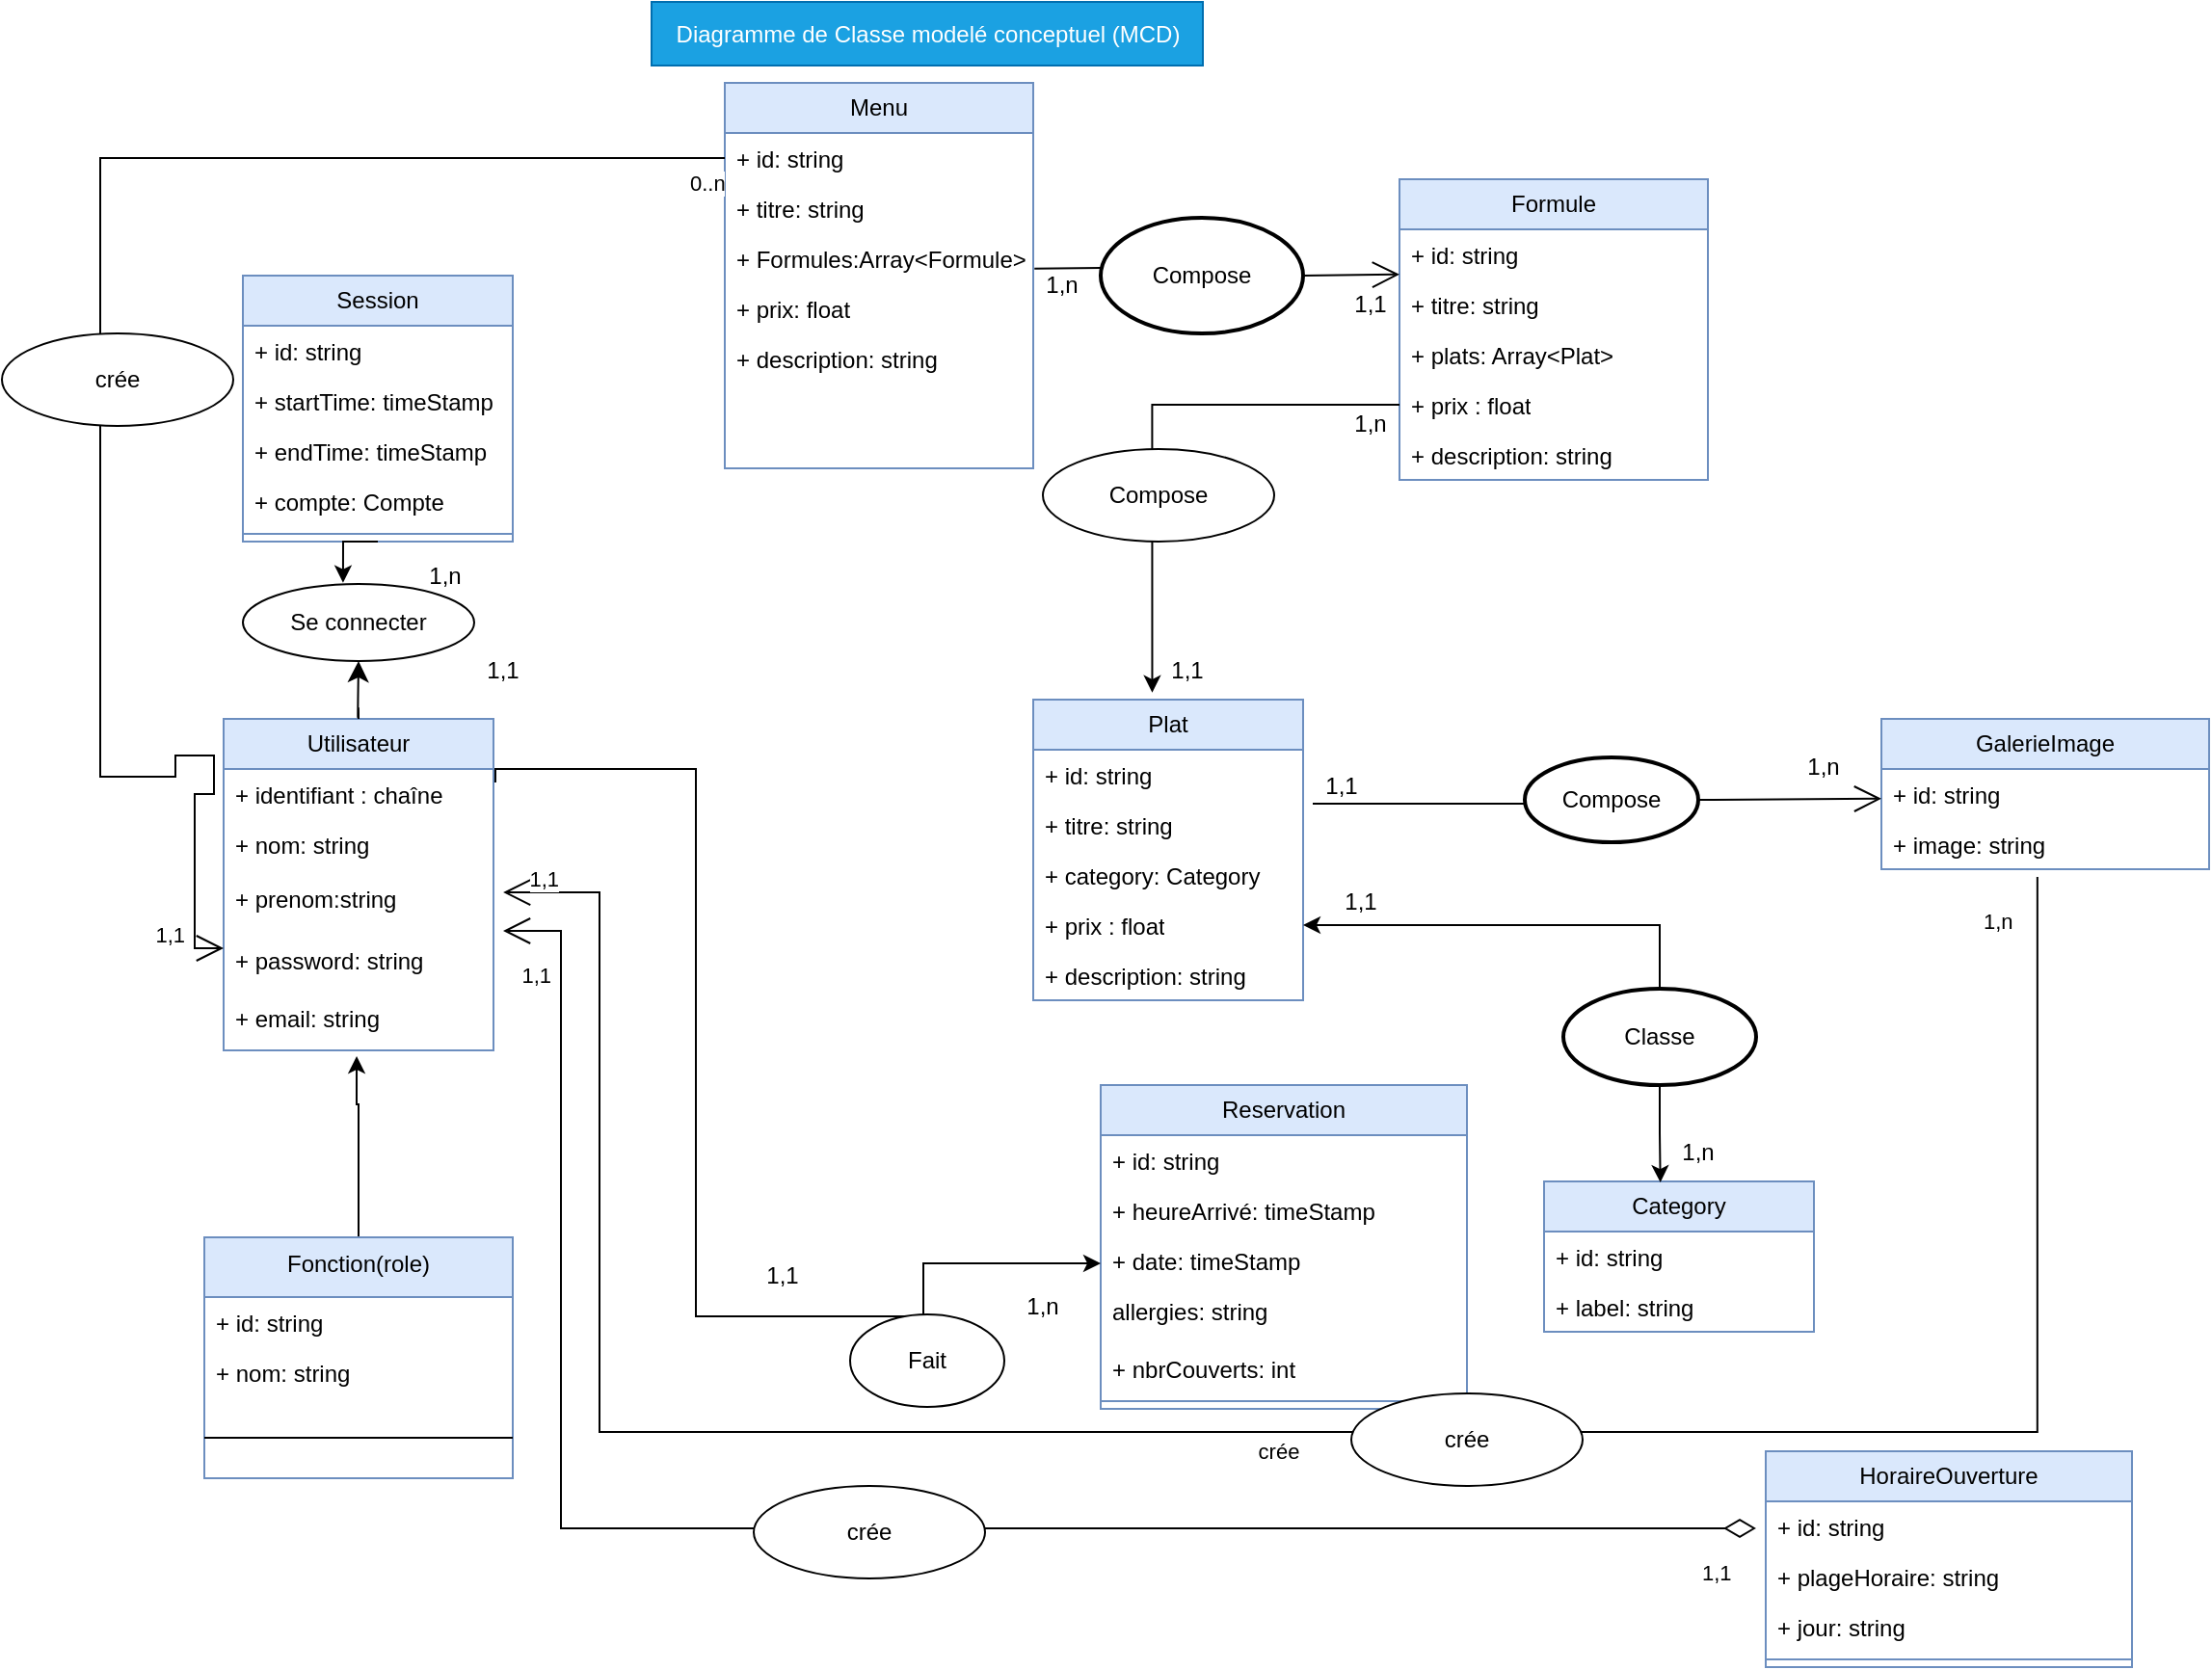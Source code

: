 <mxfile version="21.3.2" type="device">
  <diagram id="C5RBs43oDa-KdzZeNtuy" name="Page-1">
    <mxGraphModel dx="435" dy="1295" grid="1" gridSize="11" guides="1" tooltips="1" connect="1" arrows="1" fold="1" page="1" pageScale="1" pageWidth="1169" pageHeight="827" math="0" shadow="0">
      <root>
        <mxCell id="WIyWlLk6GJQsqaUBKTNV-0" />
        <mxCell id="WIyWlLk6GJQsqaUBKTNV-1" parent="WIyWlLk6GJQsqaUBKTNV-0" />
        <mxCell id="SNb08arRzNU0RFJ_Q2ma-0" style="edgeStyle=orthogonalEdgeStyle;rounded=0;orthogonalLoop=1;jettySize=auto;html=1;entryX=0.493;entryY=1.1;entryDx=0;entryDy=0;entryPerimeter=0;" parent="WIyWlLk6GJQsqaUBKTNV-1" source="zkfFHV4jXpPFQw0GAbJ--6" target="5H4k51HfwK9yYNi0oQV2-11" edge="1">
          <mxGeometry relative="1" as="geometry">
            <Array as="points">
              <mxPoint x="185" y="550" />
              <mxPoint x="184" y="550" />
            </Array>
          </mxGeometry>
        </mxCell>
        <mxCell id="zkfFHV4jXpPFQw0GAbJ--6" value="Fonction(role)" style="swimlane;fontStyle=0;align=center;verticalAlign=top;childLayout=stackLayout;horizontal=1;startSize=31;horizontalStack=0;resizeParent=1;resizeLast=0;collapsible=1;marginBottom=0;rounded=0;shadow=0;strokeWidth=1;fillColor=#dae8fc;strokeColor=#6c8ebf;" parent="WIyWlLk6GJQsqaUBKTNV-1" vertex="1">
          <mxGeometry x="105" y="619" width="160" height="125" as="geometry">
            <mxRectangle x="90" y="610" width="160" height="26" as="alternateBounds" />
          </mxGeometry>
        </mxCell>
        <mxCell id="5H4k51HfwK9yYNi0oQV2-46" value="+ id: string" style="text;strokeColor=none;fillColor=none;align=left;verticalAlign=top;spacingLeft=4;spacingRight=4;overflow=hidden;rotatable=0;points=[[0,0.5],[1,0.5]];portConstraint=eastwest;whiteSpace=wrap;html=1;" parent="zkfFHV4jXpPFQw0GAbJ--6" vertex="1">
          <mxGeometry y="31" width="160" height="26" as="geometry" />
        </mxCell>
        <mxCell id="5H4k51HfwK9yYNi0oQV2-22" value="+ nom: string" style="text;strokeColor=none;fillColor=none;align=left;verticalAlign=top;spacingLeft=4;spacingRight=4;overflow=hidden;rotatable=0;points=[[0,0.5],[1,0.5]];portConstraint=eastwest;whiteSpace=wrap;html=1;" parent="zkfFHV4jXpPFQw0GAbJ--6" vertex="1">
          <mxGeometry y="57" width="160" height="26" as="geometry" />
        </mxCell>
        <mxCell id="zkfFHV4jXpPFQw0GAbJ--9" value="" style="line;html=1;strokeWidth=1;align=left;verticalAlign=middle;spacingTop=-1;spacingLeft=3;spacingRight=3;rotatable=0;labelPosition=right;points=[];portConstraint=eastwest;" parent="zkfFHV4jXpPFQw0GAbJ--6" vertex="1">
          <mxGeometry y="83" width="160" height="42" as="geometry" />
        </mxCell>
        <mxCell id="5H4k51HfwK9yYNi0oQV2-9" value="Utilisateur" style="swimlane;fontStyle=0;childLayout=stackLayout;horizontal=1;startSize=26;fillColor=#dae8fc;horizontalStack=0;resizeParent=1;resizeParentMax=0;resizeLast=0;collapsible=1;marginBottom=0;whiteSpace=wrap;html=1;strokeColor=#6c8ebf;" parent="WIyWlLk6GJQsqaUBKTNV-1" vertex="1">
          <mxGeometry x="115" y="350" width="140" height="172" as="geometry" />
        </mxCell>
        <mxCell id="JgIBVE_R-_MneJPevVsG-18" value="" style="endArrow=classic;html=1;rounded=0;fontSize=12;startSize=8;endSize=8;curved=1;entryX=0.5;entryY=1;entryDx=0;entryDy=0;" parent="5H4k51HfwK9yYNi0oQV2-9" target="oQWLlNLNx3r7BgNUwM9O-85" edge="1">
          <mxGeometry width="50" height="50" relative="1" as="geometry">
            <mxPoint x="70" as="sourcePoint" />
            <mxPoint x="70" as="targetPoint" />
            <Array as="points">
              <mxPoint x="70" y="-10" />
              <mxPoint x="69.5" y="5" />
            </Array>
          </mxGeometry>
        </mxCell>
        <mxCell id="5H4k51HfwK9yYNi0oQV2-45" value="&lt;font style=&quot;vertical-align: inherit;&quot;&gt;&lt;font style=&quot;vertical-align: inherit;&quot;&gt;&lt;font style=&quot;vertical-align: inherit;&quot;&gt;&lt;font style=&quot;vertical-align: inherit;&quot;&gt;+ identifiant : chaîne&lt;/font&gt;&lt;/font&gt;&lt;/font&gt;&lt;/font&gt;" style="text;strokeColor=none;fillColor=none;align=left;verticalAlign=top;spacingLeft=4;spacingRight=4;overflow=hidden;rotatable=0;points=[[0,0.5],[1,0.5]];portConstraint=eastwest;whiteSpace=wrap;html=1;" parent="5H4k51HfwK9yYNi0oQV2-9" vertex="1">
          <mxGeometry y="26" width="140" height="26" as="geometry" />
        </mxCell>
        <mxCell id="5H4k51HfwK9yYNi0oQV2-10" value="+ nom: string" style="text;strokeColor=none;fillColor=none;align=left;verticalAlign=top;spacingLeft=4;spacingRight=4;overflow=hidden;rotatable=0;points=[[0,0.5],[1,0.5]];portConstraint=eastwest;whiteSpace=wrap;html=1;" parent="5H4k51HfwK9yYNi0oQV2-9" vertex="1">
          <mxGeometry y="52" width="140" height="28" as="geometry" />
        </mxCell>
        <mxCell id="5H4k51HfwK9yYNi0oQV2-43" value="+ prenom:string" style="text;strokeColor=none;fillColor=none;align=left;verticalAlign=top;spacingLeft=4;spacingRight=4;overflow=hidden;rotatable=0;points=[[0,0.5],[1,0.5]];portConstraint=eastwest;whiteSpace=wrap;html=1;" parent="5H4k51HfwK9yYNi0oQV2-9" vertex="1">
          <mxGeometry y="80" width="140" height="32" as="geometry" />
        </mxCell>
        <mxCell id="JgIBVE_R-_MneJPevVsG-0" value="+ password: string" style="text;strokeColor=none;fillColor=none;align=left;verticalAlign=top;spacingLeft=4;spacingRight=4;overflow=hidden;rotatable=0;points=[[0,0.5],[1,0.5]];portConstraint=eastwest;whiteSpace=wrap;html=1;" parent="5H4k51HfwK9yYNi0oQV2-9" vertex="1">
          <mxGeometry y="112" width="140" height="30" as="geometry" />
        </mxCell>
        <mxCell id="5H4k51HfwK9yYNi0oQV2-11" value="+ email: string" style="text;strokeColor=none;fillColor=none;align=left;verticalAlign=top;spacingLeft=4;spacingRight=4;overflow=hidden;rotatable=0;points=[[0,0.5],[1,0.5]];portConstraint=eastwest;whiteSpace=wrap;html=1;" parent="5H4k51HfwK9yYNi0oQV2-9" vertex="1">
          <mxGeometry y="142" width="140" height="30" as="geometry" />
        </mxCell>
        <mxCell id="5H4k51HfwK9yYNi0oQV2-28" value="Session&lt;br&gt;" style="swimlane;fontStyle=0;childLayout=stackLayout;horizontal=1;startSize=26;fillColor=#dae8fc;horizontalStack=0;resizeParent=1;resizeParentMax=0;resizeLast=0;collapsible=1;marginBottom=0;whiteSpace=wrap;html=1;strokeColor=#6c8ebf;" parent="WIyWlLk6GJQsqaUBKTNV-1" vertex="1">
          <mxGeometry x="125" y="120" width="140" height="138" as="geometry" />
        </mxCell>
        <mxCell id="5H4k51HfwK9yYNi0oQV2-29" value="+ id: string" style="text;strokeColor=none;fillColor=none;align=left;verticalAlign=top;spacingLeft=4;spacingRight=4;overflow=hidden;rotatable=0;points=[[0,0.5],[1,0.5]];portConstraint=eastwest;whiteSpace=wrap;html=1;" parent="5H4k51HfwK9yYNi0oQV2-28" vertex="1">
          <mxGeometry y="26" width="140" height="26" as="geometry" />
        </mxCell>
        <mxCell id="5H4k51HfwK9yYNi0oQV2-49" value="+ startTime: timeStamp" style="text;strokeColor=none;fillColor=none;align=left;verticalAlign=top;spacingLeft=4;spacingRight=4;overflow=hidden;rotatable=0;points=[[0,0.5],[1,0.5]];portConstraint=eastwest;whiteSpace=wrap;html=1;" parent="5H4k51HfwK9yYNi0oQV2-28" vertex="1">
          <mxGeometry y="52" width="140" height="26" as="geometry" />
        </mxCell>
        <mxCell id="5H4k51HfwK9yYNi0oQV2-50" value="+ endTime: timeStamp" style="text;strokeColor=none;fillColor=none;align=left;verticalAlign=top;spacingLeft=4;spacingRight=4;overflow=hidden;rotatable=0;points=[[0,0.5],[1,0.5]];portConstraint=eastwest;whiteSpace=wrap;html=1;" parent="5H4k51HfwK9yYNi0oQV2-28" vertex="1">
          <mxGeometry y="78" width="140" height="26" as="geometry" />
        </mxCell>
        <mxCell id="5H4k51HfwK9yYNi0oQV2-31" value="+ compte: Compte" style="text;strokeColor=none;fillColor=none;align=left;verticalAlign=top;spacingLeft=4;spacingRight=4;overflow=hidden;rotatable=0;points=[[0,0.5],[1,0.5]];portConstraint=eastwest;whiteSpace=wrap;html=1;" parent="5H4k51HfwK9yYNi0oQV2-28" vertex="1">
          <mxGeometry y="104" width="140" height="26" as="geometry" />
        </mxCell>
        <mxCell id="5H4k51HfwK9yYNi0oQV2-44" value="" style="line;strokeWidth=1;fillColor=none;align=left;verticalAlign=middle;spacingTop=-1;spacingLeft=3;spacingRight=3;rotatable=0;labelPosition=right;points=[];portConstraint=eastwest;strokeColor=inherit;" parent="5H4k51HfwK9yYNi0oQV2-28" vertex="1">
          <mxGeometry y="130" width="140" height="8" as="geometry" />
        </mxCell>
        <mxCell id="5H4k51HfwK9yYNi0oQV2-33" value="GalerieImage" style="swimlane;fontStyle=0;childLayout=stackLayout;horizontal=1;startSize=26;fillColor=#dae8fc;horizontalStack=0;resizeParent=1;resizeParentMax=0;resizeLast=0;collapsible=1;marginBottom=0;whiteSpace=wrap;html=1;strokeColor=#6c8ebf;" parent="WIyWlLk6GJQsqaUBKTNV-1" vertex="1">
          <mxGeometry x="975" y="350" width="170" height="78" as="geometry" />
        </mxCell>
        <mxCell id="5H4k51HfwK9yYNi0oQV2-54" value="+ id: string" style="text;strokeColor=none;fillColor=none;align=left;verticalAlign=top;spacingLeft=4;spacingRight=4;overflow=hidden;rotatable=0;points=[[0,0.5],[1,0.5]];portConstraint=eastwest;whiteSpace=wrap;html=1;" parent="5H4k51HfwK9yYNi0oQV2-33" vertex="1">
          <mxGeometry y="26" width="170" height="26" as="geometry" />
        </mxCell>
        <mxCell id="5H4k51HfwK9yYNi0oQV2-35" value="+ image: string" style="text;strokeColor=none;fillColor=none;align=left;verticalAlign=top;spacingLeft=4;spacingRight=4;overflow=hidden;rotatable=0;points=[[0,0.5],[1,0.5]];portConstraint=eastwest;whiteSpace=wrap;html=1;" parent="5H4k51HfwK9yYNi0oQV2-33" vertex="1">
          <mxGeometry y="52" width="170" height="26" as="geometry" />
        </mxCell>
        <mxCell id="5H4k51HfwK9yYNi0oQV2-38" value="Plat" style="swimlane;fontStyle=0;childLayout=stackLayout;horizontal=1;startSize=26;fillColor=#dae8fc;horizontalStack=0;resizeParent=1;resizeParentMax=0;resizeLast=0;collapsible=1;marginBottom=0;whiteSpace=wrap;html=1;strokeColor=#6c8ebf;" parent="WIyWlLk6GJQsqaUBKTNV-1" vertex="1">
          <mxGeometry x="535" y="340" width="140" height="156" as="geometry" />
        </mxCell>
        <mxCell id="5H4k51HfwK9yYNi0oQV2-55" value="+ id: string" style="text;strokeColor=none;fillColor=none;align=left;verticalAlign=top;spacingLeft=4;spacingRight=4;overflow=hidden;rotatable=0;points=[[0,0.5],[1,0.5]];portConstraint=eastwest;whiteSpace=wrap;html=1;" parent="5H4k51HfwK9yYNi0oQV2-38" vertex="1">
          <mxGeometry y="26" width="140" height="26" as="geometry" />
        </mxCell>
        <mxCell id="5H4k51HfwK9yYNi0oQV2-39" value="+ titre: string" style="text;strokeColor=none;fillColor=none;align=left;verticalAlign=top;spacingLeft=4;spacingRight=4;overflow=hidden;rotatable=0;points=[[0,0.5],[1,0.5]];portConstraint=eastwest;whiteSpace=wrap;html=1;" parent="5H4k51HfwK9yYNi0oQV2-38" vertex="1">
          <mxGeometry y="52" width="140" height="26" as="geometry" />
        </mxCell>
        <mxCell id="5H4k51HfwK9yYNi0oQV2-40" value="+&amp;nbsp;category: Category" style="text;strokeColor=none;fillColor=none;align=left;verticalAlign=top;spacingLeft=4;spacingRight=4;overflow=hidden;rotatable=0;points=[[0,0.5],[1,0.5]];portConstraint=eastwest;whiteSpace=wrap;html=1;" parent="5H4k51HfwK9yYNi0oQV2-38" vertex="1">
          <mxGeometry y="78" width="140" height="26" as="geometry" />
        </mxCell>
        <mxCell id="5H4k51HfwK9yYNi0oQV2-69" value="&lt;font style=&quot;vertical-align: inherit;&quot;&gt;&lt;font style=&quot;vertical-align: inherit;&quot;&gt;&lt;font style=&quot;vertical-align: inherit;&quot;&gt;&lt;font style=&quot;vertical-align: inherit;&quot;&gt;&lt;font style=&quot;vertical-align: inherit;&quot;&gt;&lt;font style=&quot;vertical-align: inherit;&quot;&gt;&lt;font style=&quot;vertical-align: inherit;&quot;&gt;&lt;font style=&quot;vertical-align: inherit;&quot;&gt;+ prix : float&lt;/font&gt;&lt;/font&gt;&lt;/font&gt;&lt;/font&gt;&lt;/font&gt;&lt;/font&gt;&lt;/font&gt;&lt;/font&gt;" style="text;strokeColor=none;fillColor=none;align=left;verticalAlign=top;spacingLeft=4;spacingRight=4;overflow=hidden;rotatable=0;points=[[0,0.5],[1,0.5]];portConstraint=eastwest;whiteSpace=wrap;html=1;" parent="5H4k51HfwK9yYNi0oQV2-38" vertex="1">
          <mxGeometry y="104" width="140" height="26" as="geometry" />
        </mxCell>
        <mxCell id="5H4k51HfwK9yYNi0oQV2-61" value="+ description: string" style="text;strokeColor=none;fillColor=none;align=left;verticalAlign=top;spacingLeft=4;spacingRight=4;overflow=hidden;rotatable=0;points=[[0,0.5],[1,0.5]];portConstraint=eastwest;whiteSpace=wrap;html=1;" parent="5H4k51HfwK9yYNi0oQV2-38" vertex="1">
          <mxGeometry y="130" width="140" height="26" as="geometry" />
        </mxCell>
        <mxCell id="5H4k51HfwK9yYNi0oQV2-62" value="Category" style="swimlane;fontStyle=0;childLayout=stackLayout;horizontal=1;startSize=26;fillColor=#dae8fc;horizontalStack=0;resizeParent=1;resizeParentMax=0;resizeLast=0;collapsible=1;marginBottom=0;whiteSpace=wrap;html=1;strokeColor=#6c8ebf;" parent="WIyWlLk6GJQsqaUBKTNV-1" vertex="1">
          <mxGeometry x="800" y="590" width="140" height="78" as="geometry" />
        </mxCell>
        <mxCell id="5H4k51HfwK9yYNi0oQV2-63" value="+ id: string" style="text;strokeColor=none;fillColor=none;align=left;verticalAlign=top;spacingLeft=4;spacingRight=4;overflow=hidden;rotatable=0;points=[[0,0.5],[1,0.5]];portConstraint=eastwest;whiteSpace=wrap;html=1;" parent="5H4k51HfwK9yYNi0oQV2-62" vertex="1">
          <mxGeometry y="26" width="140" height="26" as="geometry" />
        </mxCell>
        <mxCell id="5H4k51HfwK9yYNi0oQV2-64" value="+ label: string" style="text;strokeColor=none;fillColor=none;align=left;verticalAlign=top;spacingLeft=4;spacingRight=4;overflow=hidden;rotatable=0;points=[[0,0.5],[1,0.5]];portConstraint=eastwest;whiteSpace=wrap;html=1;" parent="5H4k51HfwK9yYNi0oQV2-62" vertex="1">
          <mxGeometry y="52" width="140" height="26" as="geometry" />
        </mxCell>
        <mxCell id="5H4k51HfwK9yYNi0oQV2-80" value="Menu" style="swimlane;fontStyle=0;childLayout=stackLayout;horizontal=1;startSize=26;fillColor=#dae8fc;horizontalStack=0;resizeParent=1;resizeParentMax=0;resizeLast=0;collapsible=1;marginBottom=0;whiteSpace=wrap;html=1;strokeColor=#6c8ebf;" parent="WIyWlLk6GJQsqaUBKTNV-1" vertex="1">
          <mxGeometry x="375" y="20" width="160" height="200" as="geometry" />
        </mxCell>
        <mxCell id="5H4k51HfwK9yYNi0oQV2-81" value="+ id: string" style="text;strokeColor=none;fillColor=none;align=left;verticalAlign=top;spacingLeft=4;spacingRight=4;overflow=hidden;rotatable=0;points=[[0,0.5],[1,0.5]];portConstraint=eastwest;whiteSpace=wrap;html=1;" parent="5H4k51HfwK9yYNi0oQV2-80" vertex="1">
          <mxGeometry y="26" width="160" height="26" as="geometry" />
        </mxCell>
        <mxCell id="5H4k51HfwK9yYNi0oQV2-82" value="+ titre: string" style="text;strokeColor=none;fillColor=none;align=left;verticalAlign=top;spacingLeft=4;spacingRight=4;overflow=hidden;rotatable=0;points=[[0,0.5],[1,0.5]];portConstraint=eastwest;whiteSpace=wrap;html=1;" parent="5H4k51HfwK9yYNi0oQV2-80" vertex="1">
          <mxGeometry y="52" width="160" height="26" as="geometry" />
        </mxCell>
        <mxCell id="5H4k51HfwK9yYNi0oQV2-83" value="+&amp;nbsp;Formules:Array&amp;lt;Formule&amp;gt;&lt;br&gt;" style="text;strokeColor=none;fillColor=none;align=left;verticalAlign=top;spacingLeft=4;spacingRight=4;overflow=hidden;rotatable=0;points=[[0,0.5],[1,0.5]];portConstraint=eastwest;whiteSpace=wrap;html=1;" parent="5H4k51HfwK9yYNi0oQV2-80" vertex="1">
          <mxGeometry y="78" width="160" height="26" as="geometry" />
        </mxCell>
        <mxCell id="5H4k51HfwK9yYNi0oQV2-85" value="+ prix: float" style="text;strokeColor=none;fillColor=none;align=left;verticalAlign=top;spacingLeft=4;spacingRight=4;overflow=hidden;rotatable=0;points=[[0,0.5],[1,0.5]];portConstraint=eastwest;whiteSpace=wrap;html=1;" parent="5H4k51HfwK9yYNi0oQV2-80" vertex="1">
          <mxGeometry y="104" width="160" height="26" as="geometry" />
        </mxCell>
        <mxCell id="WbL6LBhJ1B0IxTeTigdD-0" value="+ description: string" style="text;strokeColor=none;fillColor=none;align=left;verticalAlign=top;spacingLeft=4;spacingRight=4;overflow=hidden;rotatable=0;points=[[0,0.5],[1,0.5]];portConstraint=eastwest;whiteSpace=wrap;html=1;" parent="5H4k51HfwK9yYNi0oQV2-80" vertex="1">
          <mxGeometry y="130" width="160" height="70" as="geometry" />
        </mxCell>
        <mxCell id="5H4k51HfwK9yYNi0oQV2-86" value="Formule" style="swimlane;fontStyle=0;childLayout=stackLayout;horizontal=1;startSize=26;fillColor=#dae8fc;horizontalStack=0;resizeParent=1;resizeParentMax=0;resizeLast=0;collapsible=1;marginBottom=0;whiteSpace=wrap;html=1;strokeColor=#6c8ebf;" parent="WIyWlLk6GJQsqaUBKTNV-1" vertex="1">
          <mxGeometry x="725" y="70" width="160" height="156" as="geometry" />
        </mxCell>
        <mxCell id="5H4k51HfwK9yYNi0oQV2-87" value="+ id: string" style="text;strokeColor=none;fillColor=none;align=left;verticalAlign=top;spacingLeft=4;spacingRight=4;overflow=hidden;rotatable=0;points=[[0,0.5],[1,0.5]];portConstraint=eastwest;whiteSpace=wrap;html=1;" parent="5H4k51HfwK9yYNi0oQV2-86" vertex="1">
          <mxGeometry y="26" width="160" height="26" as="geometry" />
        </mxCell>
        <mxCell id="5H4k51HfwK9yYNi0oQV2-88" value="+ titre: string" style="text;strokeColor=none;fillColor=none;align=left;verticalAlign=top;spacingLeft=4;spacingRight=4;overflow=hidden;rotatable=0;points=[[0,0.5],[1,0.5]];portConstraint=eastwest;whiteSpace=wrap;html=1;" parent="5H4k51HfwK9yYNi0oQV2-86" vertex="1">
          <mxGeometry y="52" width="160" height="26" as="geometry" />
        </mxCell>
        <mxCell id="5H4k51HfwK9yYNi0oQV2-89" value="+&amp;nbsp;plats: Array&amp;lt;Plat&amp;gt;" style="text;strokeColor=none;fillColor=none;align=left;verticalAlign=top;spacingLeft=4;spacingRight=4;overflow=hidden;rotatable=0;points=[[0,0.5],[1,0.5]];portConstraint=eastwest;whiteSpace=wrap;html=1;" parent="5H4k51HfwK9yYNi0oQV2-86" vertex="1">
          <mxGeometry y="78" width="160" height="26" as="geometry" />
        </mxCell>
        <mxCell id="5H4k51HfwK9yYNi0oQV2-90" value="&lt;font style=&quot;vertical-align: inherit;&quot;&gt;&lt;font style=&quot;vertical-align: inherit;&quot;&gt;+ prix&amp;nbsp;: float&lt;/font&gt;&lt;/font&gt;" style="text;strokeColor=none;fillColor=none;align=left;verticalAlign=top;spacingLeft=4;spacingRight=4;overflow=hidden;rotatable=0;points=[[0,0.5],[1,0.5]];portConstraint=eastwest;whiteSpace=wrap;html=1;" parent="5H4k51HfwK9yYNi0oQV2-86" vertex="1">
          <mxGeometry y="104" width="160" height="26" as="geometry" />
        </mxCell>
        <mxCell id="5H4k51HfwK9yYNi0oQV2-91" value="+ description: string" style="text;strokeColor=none;fillColor=none;align=left;verticalAlign=top;spacingLeft=4;spacingRight=4;overflow=hidden;rotatable=0;points=[[0,0.5],[1,0.5]];portConstraint=eastwest;whiteSpace=wrap;html=1;" parent="5H4k51HfwK9yYNi0oQV2-86" vertex="1">
          <mxGeometry y="130" width="160" height="26" as="geometry" />
        </mxCell>
        <mxCell id="5H4k51HfwK9yYNi0oQV2-120" value="" style="endArrow=open;html=1;endSize=12;startArrow=none;startSize=14;startFill=0;edgeStyle=orthogonalEdgeStyle;rounded=0;exitX=0;exitY=0.5;exitDx=0;exitDy=0;" parent="WIyWlLk6GJQsqaUBKTNV-1" source="5H4k51HfwK9yYNi0oQV2-81" target="5H4k51HfwK9yYNi0oQV2-9" edge="1">
          <mxGeometry relative="1" as="geometry">
            <mxPoint x="365" y="50" as="sourcePoint" />
            <mxPoint x="70" y="380" as="targetPoint" />
            <Array as="points">
              <mxPoint x="51" y="59" />
              <mxPoint x="51" y="380" />
              <mxPoint x="90" y="380" />
              <mxPoint x="90" y="369" />
              <mxPoint x="110" y="369" />
              <mxPoint x="110" y="389" />
              <mxPoint x="100" y="389" />
              <mxPoint x="100" y="469" />
            </Array>
          </mxGeometry>
        </mxCell>
        <mxCell id="5H4k51HfwK9yYNi0oQV2-121" value="0..n" style="edgeLabel;resizable=0;html=1;align=left;verticalAlign=top;" parent="5H4k51HfwK9yYNi0oQV2-120" connectable="0" vertex="1">
          <mxGeometry x="-1" relative="1" as="geometry">
            <mxPoint x="-20" as="offset" />
          </mxGeometry>
        </mxCell>
        <mxCell id="5H4k51HfwK9yYNi0oQV2-122" value="1,1" style="edgeLabel;resizable=0;html=1;align=right;verticalAlign=top;" parent="5H4k51HfwK9yYNi0oQV2-120" connectable="0" vertex="1">
          <mxGeometry x="1" relative="1" as="geometry">
            <mxPoint x="-20" y="-20" as="offset" />
          </mxGeometry>
        </mxCell>
        <mxCell id="5H4k51HfwK9yYNi0oQV2-130" value="Reservation" style="swimlane;fontStyle=0;childLayout=stackLayout;horizontal=1;startSize=26;fillColor=#dae8fc;horizontalStack=0;resizeParent=1;resizeParentMax=0;resizeLast=0;collapsible=1;marginBottom=0;whiteSpace=wrap;html=1;strokeColor=#6c8ebf;" parent="WIyWlLk6GJQsqaUBKTNV-1" vertex="1">
          <mxGeometry x="570" y="540" width="190" height="168" as="geometry" />
        </mxCell>
        <mxCell id="5H4k51HfwK9yYNi0oQV2-131" value="+ id: string" style="text;strokeColor=none;fillColor=none;align=left;verticalAlign=top;spacingLeft=4;spacingRight=4;overflow=hidden;rotatable=0;points=[[0,0.5],[1,0.5]];portConstraint=eastwest;whiteSpace=wrap;html=1;" parent="5H4k51HfwK9yYNi0oQV2-130" vertex="1">
          <mxGeometry y="26" width="190" height="26" as="geometry" />
        </mxCell>
        <mxCell id="5H4k51HfwK9yYNi0oQV2-132" value="+ heureArrivé: timeStamp" style="text;strokeColor=none;fillColor=none;align=left;verticalAlign=top;spacingLeft=4;spacingRight=4;overflow=hidden;rotatable=0;points=[[0,0.5],[1,0.5]];portConstraint=eastwest;whiteSpace=wrap;html=1;" parent="5H4k51HfwK9yYNi0oQV2-130" vertex="1">
          <mxGeometry y="52" width="190" height="26" as="geometry" />
        </mxCell>
        <mxCell id="5H4k51HfwK9yYNi0oQV2-133" value="+ date: timeStamp" style="text;strokeColor=none;fillColor=none;align=left;verticalAlign=top;spacingLeft=4;spacingRight=4;overflow=hidden;rotatable=0;points=[[0,0.5],[1,0.5]];portConstraint=eastwest;whiteSpace=wrap;html=1;" parent="5H4k51HfwK9yYNi0oQV2-130" vertex="1">
          <mxGeometry y="78" width="190" height="26" as="geometry" />
        </mxCell>
        <mxCell id="JgIBVE_R-_MneJPevVsG-24" value="allergies: string" style="text;strokeColor=none;fillColor=none;align=left;verticalAlign=top;spacingLeft=4;spacingRight=4;overflow=hidden;rotatable=0;points=[[0,0.5],[1,0.5]];portConstraint=eastwest;whiteSpace=wrap;html=1;" parent="5H4k51HfwK9yYNi0oQV2-130" vertex="1">
          <mxGeometry y="104" width="190" height="30" as="geometry" />
        </mxCell>
        <mxCell id="5H4k51HfwK9yYNi0oQV2-134" value="+ nbrCouverts: int" style="text;strokeColor=none;fillColor=none;align=left;verticalAlign=top;spacingLeft=4;spacingRight=4;overflow=hidden;rotatable=0;points=[[0,0.5],[1,0.5]];portConstraint=eastwest;whiteSpace=wrap;html=1;" parent="5H4k51HfwK9yYNi0oQV2-130" vertex="1">
          <mxGeometry y="134" width="190" height="26" as="geometry" />
        </mxCell>
        <mxCell id="5H4k51HfwK9yYNi0oQV2-135" value="" style="line;strokeWidth=1;fillColor=none;align=left;verticalAlign=middle;spacingTop=-1;spacingLeft=3;spacingRight=3;rotatable=0;labelPosition=right;points=[];portConstraint=eastwest;strokeColor=inherit;" parent="5H4k51HfwK9yYNi0oQV2-130" vertex="1">
          <mxGeometry y="160" width="190" height="8" as="geometry" />
        </mxCell>
        <mxCell id="5H4k51HfwK9yYNi0oQV2-151" value="crée" style="endArrow=open;html=1;endSize=12;startArrow=none;startSize=14;startFill=0;edgeStyle=orthogonalEdgeStyle;rounded=0;exitX=0.476;exitY=1.154;exitDx=0;exitDy=0;exitPerimeter=0;entryX=1.036;entryY=0.313;entryDx=0;entryDy=0;entryPerimeter=0;" parent="WIyWlLk6GJQsqaUBKTNV-1" source="5H4k51HfwK9yYNi0oQV2-35" target="5H4k51HfwK9yYNi0oQV2-43" edge="1">
          <mxGeometry y="10" relative="1" as="geometry">
            <mxPoint x="1055" y="460" as="sourcePoint" />
            <mxPoint x="280" y="440" as="targetPoint" />
            <Array as="points">
              <mxPoint x="1056" y="720" />
              <mxPoint x="310" y="720" />
              <mxPoint x="310" y="440" />
            </Array>
            <mxPoint as="offset" />
          </mxGeometry>
        </mxCell>
        <mxCell id="5H4k51HfwK9yYNi0oQV2-152" value="1,n" style="edgeLabel;resizable=0;html=1;align=left;verticalAlign=top;" parent="5H4k51HfwK9yYNi0oQV2-151" connectable="0" vertex="1">
          <mxGeometry x="-1" relative="1" as="geometry">
            <mxPoint x="-30" y="10" as="offset" />
          </mxGeometry>
        </mxCell>
        <mxCell id="5H4k51HfwK9yYNi0oQV2-153" value="1,1" style="edgeLabel;resizable=0;html=1;align=right;verticalAlign=top;" parent="5H4k51HfwK9yYNi0oQV2-151" connectable="0" vertex="1">
          <mxGeometry x="1" relative="1" as="geometry">
            <mxPoint x="30" y="-20" as="offset" />
          </mxGeometry>
        </mxCell>
        <mxCell id="NtB9w_eK2ZHSUL-wKTS7-0" value="HoraireOuverture" style="swimlane;fontStyle=0;childLayout=stackLayout;horizontal=1;startSize=26;fillColor=#dae8fc;horizontalStack=0;resizeParent=1;resizeParentMax=0;resizeLast=0;collapsible=1;marginBottom=0;whiteSpace=wrap;html=1;strokeColor=#6c8ebf;" parent="WIyWlLk6GJQsqaUBKTNV-1" vertex="1">
          <mxGeometry x="915" y="730" width="190" height="112" as="geometry" />
        </mxCell>
        <mxCell id="NtB9w_eK2ZHSUL-wKTS7-1" value="+ id: string" style="text;strokeColor=none;fillColor=none;align=left;verticalAlign=top;spacingLeft=4;spacingRight=4;overflow=hidden;rotatable=0;points=[[0,0.5],[1,0.5]];portConstraint=eastwest;whiteSpace=wrap;html=1;" parent="NtB9w_eK2ZHSUL-wKTS7-0" vertex="1">
          <mxGeometry y="26" width="190" height="26" as="geometry" />
        </mxCell>
        <mxCell id="NtB9w_eK2ZHSUL-wKTS7-2" value="+ plageHoraire: string" style="text;strokeColor=none;fillColor=none;align=left;verticalAlign=top;spacingLeft=4;spacingRight=4;overflow=hidden;rotatable=0;points=[[0,0.5],[1,0.5]];portConstraint=eastwest;whiteSpace=wrap;html=1;" parent="NtB9w_eK2ZHSUL-wKTS7-0" vertex="1">
          <mxGeometry y="52" width="190" height="26" as="geometry" />
        </mxCell>
        <mxCell id="NtB9w_eK2ZHSUL-wKTS7-3" value="+ jour: string" style="text;strokeColor=none;fillColor=none;align=left;verticalAlign=top;spacingLeft=4;spacingRight=4;overflow=hidden;rotatable=0;points=[[0,0.5],[1,0.5]];portConstraint=eastwest;whiteSpace=wrap;html=1;" parent="NtB9w_eK2ZHSUL-wKTS7-0" vertex="1">
          <mxGeometry y="78" width="190" height="26" as="geometry" />
        </mxCell>
        <mxCell id="NtB9w_eK2ZHSUL-wKTS7-5" value="" style="line;strokeWidth=1;fillColor=none;align=left;verticalAlign=middle;spacingTop=-1;spacingLeft=3;spacingRight=3;rotatable=0;labelPosition=right;points=[];portConstraint=eastwest;strokeColor=inherit;" parent="NtB9w_eK2ZHSUL-wKTS7-0" vertex="1">
          <mxGeometry y="104" width="190" height="8" as="geometry" />
        </mxCell>
        <mxCell id="NtB9w_eK2ZHSUL-wKTS7-6" value="" style="endArrow=open;html=1;endSize=12;startArrow=diamondThin;startSize=14;startFill=0;edgeStyle=orthogonalEdgeStyle;rounded=0;" parent="WIyWlLk6GJQsqaUBKTNV-1" edge="1">
          <mxGeometry x="-0.021" relative="1" as="geometry">
            <mxPoint x="910" y="770" as="sourcePoint" />
            <mxPoint x="260" y="460" as="targetPoint" />
            <Array as="points">
              <mxPoint x="290" y="770" />
              <mxPoint x="290" y="460" />
            </Array>
            <mxPoint as="offset" />
          </mxGeometry>
        </mxCell>
        <mxCell id="NtB9w_eK2ZHSUL-wKTS7-7" value="1,1" style="edgeLabel;resizable=0;html=1;align=left;verticalAlign=top;" parent="NtB9w_eK2ZHSUL-wKTS7-6" connectable="0" vertex="1">
          <mxGeometry x="-1" relative="1" as="geometry">
            <mxPoint x="-30" y="10" as="offset" />
          </mxGeometry>
        </mxCell>
        <mxCell id="NtB9w_eK2ZHSUL-wKTS7-8" value="1,1" style="edgeLabel;resizable=0;html=1;align=right;verticalAlign=top;" parent="NtB9w_eK2ZHSUL-wKTS7-6" connectable="0" vertex="1">
          <mxGeometry x="1" relative="1" as="geometry">
            <mxPoint x="25" y="10" as="offset" />
          </mxGeometry>
        </mxCell>
        <mxCell id="oQWLlNLNx3r7BgNUwM9O-40" value="Compose" style="strokeWidth=2;html=1;shape=mxgraph.flowchart.start_1;whiteSpace=wrap;" parent="WIyWlLk6GJQsqaUBKTNV-1" vertex="1">
          <mxGeometry x="570" y="90" width="105" height="60" as="geometry" />
        </mxCell>
        <mxCell id="oQWLlNLNx3r7BgNUwM9O-44" value="" style="endArrow=none;html=1;rounded=0;exitX=1.004;exitY=0.093;exitDx=0;exitDy=0;exitPerimeter=0;" parent="WIyWlLk6GJQsqaUBKTNV-1" edge="1">
          <mxGeometry relative="1" as="geometry">
            <mxPoint x="535.64" y="116.418" as="sourcePoint" />
            <mxPoint x="570" y="116" as="targetPoint" />
            <Array as="points" />
          </mxGeometry>
        </mxCell>
        <mxCell id="oQWLlNLNx3r7BgNUwM9O-46" value="" style="endArrow=open;endFill=1;endSize=12;html=1;rounded=0;exitX=1;exitY=0.5;exitDx=0;exitDy=0;exitPerimeter=0;" parent="WIyWlLk6GJQsqaUBKTNV-1" source="oQWLlNLNx3r7BgNUwM9O-40" edge="1">
          <mxGeometry width="160" relative="1" as="geometry">
            <mxPoint x="680" y="119" as="sourcePoint" />
            <mxPoint x="725" y="119.41" as="targetPoint" />
            <Array as="points" />
          </mxGeometry>
        </mxCell>
        <mxCell id="oQWLlNLNx3r7BgNUwM9O-50" value="Compose" style="strokeWidth=2;html=1;shape=mxgraph.flowchart.start_1;whiteSpace=wrap;" parent="WIyWlLk6GJQsqaUBKTNV-1" vertex="1">
          <mxGeometry x="790" y="370" width="90" height="44" as="geometry" />
        </mxCell>
        <mxCell id="oQWLlNLNx3r7BgNUwM9O-54" value="" style="endArrow=open;endFill=1;endSize=12;html=1;rounded=0;exitX=1;exitY=0.5;exitDx=0;exitDy=0;exitPerimeter=0;" parent="WIyWlLk6GJQsqaUBKTNV-1" source="oQWLlNLNx3r7BgNUwM9O-50" edge="1">
          <mxGeometry width="160" relative="1" as="geometry">
            <mxPoint x="890" y="390" as="sourcePoint" />
            <mxPoint x="975" y="391.41" as="targetPoint" />
            <Array as="points" />
          </mxGeometry>
        </mxCell>
        <mxCell id="oQWLlNLNx3r7BgNUwM9O-62" value="" style="line;strokeWidth=1;fillColor=none;align=left;verticalAlign=middle;spacingTop=-1;spacingLeft=3;spacingRight=3;rotatable=0;labelPosition=right;points=[];portConstraint=eastwest;strokeColor=inherit;" parent="WIyWlLk6GJQsqaUBKTNV-1" vertex="1">
          <mxGeometry x="680" y="390" width="110" height="8" as="geometry" />
        </mxCell>
        <mxCell id="oQWLlNLNx3r7BgNUwM9O-73" style="edgeStyle=orthogonalEdgeStyle;rounded=0;orthogonalLoop=1;jettySize=auto;html=1;exitX=0.5;exitY=1;exitDx=0;exitDy=0;exitPerimeter=0;entryX=0.431;entryY=0.007;entryDx=0;entryDy=0;entryPerimeter=0;" parent="WIyWlLk6GJQsqaUBKTNV-1" source="oQWLlNLNx3r7BgNUwM9O-70" target="5H4k51HfwK9yYNi0oQV2-62" edge="1">
          <mxGeometry relative="1" as="geometry" />
        </mxCell>
        <mxCell id="oQWLlNLNx3r7BgNUwM9O-79" style="edgeStyle=orthogonalEdgeStyle;rounded=0;orthogonalLoop=1;jettySize=auto;html=1;exitX=0.5;exitY=0;exitDx=0;exitDy=0;exitPerimeter=0;entryX=1;entryY=0.5;entryDx=0;entryDy=0;" parent="WIyWlLk6GJQsqaUBKTNV-1" source="oQWLlNLNx3r7BgNUwM9O-70" target="5H4k51HfwK9yYNi0oQV2-69" edge="1">
          <mxGeometry relative="1" as="geometry" />
        </mxCell>
        <mxCell id="oQWLlNLNx3r7BgNUwM9O-70" value="Classe" style="strokeWidth=2;html=1;shape=mxgraph.flowchart.start_1;whiteSpace=wrap;" parent="WIyWlLk6GJQsqaUBKTNV-1" vertex="1">
          <mxGeometry x="810" y="490" width="100" height="50" as="geometry" />
        </mxCell>
        <mxCell id="oQWLlNLNx3r7BgNUwM9O-80" style="edgeStyle=orthogonalEdgeStyle;rounded=0;orthogonalLoop=1;jettySize=auto;html=1;entryX=1;entryY=0.25;entryDx=0;entryDy=0;exitX=1.007;exitY=0.269;exitDx=0;exitDy=0;exitPerimeter=0;" parent="WIyWlLk6GJQsqaUBKTNV-1" source="5H4k51HfwK9yYNi0oQV2-45" target="up3o1kfYceXsj6JhTugP-17" edge="1">
          <mxGeometry relative="1" as="geometry">
            <mxPoint x="360" y="380" as="sourcePoint" />
            <Array as="points">
              <mxPoint x="256" y="376" />
              <mxPoint x="360" y="376" />
              <mxPoint x="360" y="660" />
              <mxPoint x="478" y="660" />
              <mxPoint x="478" y="633" />
            </Array>
          </mxGeometry>
        </mxCell>
        <mxCell id="oQWLlNLNx3r7BgNUwM9O-83" value="Fait" style="ellipse;whiteSpace=wrap;html=1;" parent="WIyWlLk6GJQsqaUBKTNV-1" vertex="1">
          <mxGeometry x="440" y="659" width="80" height="48" as="geometry" />
        </mxCell>
        <mxCell id="oQWLlNLNx3r7BgNUwM9O-86" style="edgeStyle=orthogonalEdgeStyle;rounded=0;orthogonalLoop=1;jettySize=auto;html=1;exitX=0;exitY=0.5;exitDx=0;exitDy=0;entryX=0.441;entryY=-0.023;entryDx=0;entryDy=0;entryPerimeter=0;" parent="WIyWlLk6GJQsqaUBKTNV-1" source="5H4k51HfwK9yYNi0oQV2-90" target="5H4k51HfwK9yYNi0oQV2-38" edge="1">
          <mxGeometry relative="1" as="geometry" />
        </mxCell>
        <mxCell id="oQWLlNLNx3r7BgNUwM9O-87" value="Compose" style="ellipse;whiteSpace=wrap;html=1;" parent="WIyWlLk6GJQsqaUBKTNV-1" vertex="1">
          <mxGeometry x="540" y="210" width="120" height="48" as="geometry" />
        </mxCell>
        <mxCell id="up3o1kfYceXsj6JhTugP-6" value="1,n" style="text;html=1;strokeColor=none;fillColor=none;align=center;verticalAlign=middle;whiteSpace=wrap;rounded=0;" parent="WIyWlLk6GJQsqaUBKTNV-1" vertex="1">
          <mxGeometry x="520" y="110" width="60" height="30" as="geometry" />
        </mxCell>
        <mxCell id="up3o1kfYceXsj6JhTugP-9" value="1,1" style="text;html=1;strokeColor=none;fillColor=none;align=center;verticalAlign=middle;whiteSpace=wrap;rounded=0;" parent="WIyWlLk6GJQsqaUBKTNV-1" vertex="1">
          <mxGeometry x="680" y="90" width="60" height="90" as="geometry" />
        </mxCell>
        <mxCell id="up3o1kfYceXsj6JhTugP-10" value="1,n" style="text;html=1;strokeColor=none;fillColor=none;align=center;verticalAlign=middle;whiteSpace=wrap;rounded=0;" parent="WIyWlLk6GJQsqaUBKTNV-1" vertex="1">
          <mxGeometry x="680" y="152" width="60" height="90" as="geometry" />
        </mxCell>
        <mxCell id="up3o1kfYceXsj6JhTugP-11" value="1,1" style="text;html=1;strokeColor=none;fillColor=none;align=center;verticalAlign=middle;whiteSpace=wrap;rounded=0;" parent="WIyWlLk6GJQsqaUBKTNV-1" vertex="1">
          <mxGeometry x="585" y="280" width="60" height="90" as="geometry" />
        </mxCell>
        <mxCell id="up3o1kfYceXsj6JhTugP-12" value="1,1" style="text;html=1;strokeColor=none;fillColor=none;align=center;verticalAlign=middle;whiteSpace=wrap;rounded=0;" parent="WIyWlLk6GJQsqaUBKTNV-1" vertex="1">
          <mxGeometry x="665" y="340" width="60" height="90" as="geometry" />
        </mxCell>
        <mxCell id="up3o1kfYceXsj6JhTugP-13" value="1,n" style="text;html=1;strokeColor=none;fillColor=none;align=center;verticalAlign=middle;whiteSpace=wrap;rounded=0;" parent="WIyWlLk6GJQsqaUBKTNV-1" vertex="1">
          <mxGeometry x="915" y="330" width="60" height="90" as="geometry" />
        </mxCell>
        <mxCell id="up3o1kfYceXsj6JhTugP-14" value="1,1" style="text;html=1;strokeColor=none;fillColor=none;align=center;verticalAlign=middle;whiteSpace=wrap;rounded=0;" parent="WIyWlLk6GJQsqaUBKTNV-1" vertex="1">
          <mxGeometry x="675" y="400" width="60" height="90" as="geometry" />
        </mxCell>
        <mxCell id="up3o1kfYceXsj6JhTugP-15" value="1,n" style="text;html=1;strokeColor=none;fillColor=none;align=center;verticalAlign=middle;whiteSpace=wrap;rounded=0;" parent="WIyWlLk6GJQsqaUBKTNV-1" vertex="1">
          <mxGeometry x="850" y="530" width="60" height="90" as="geometry" />
        </mxCell>
        <mxCell id="up3o1kfYceXsj6JhTugP-17" value="1,n" style="text;html=1;strokeColor=none;fillColor=none;align=center;verticalAlign=middle;whiteSpace=wrap;rounded=0;" parent="WIyWlLk6GJQsqaUBKTNV-1" vertex="1">
          <mxGeometry x="510" y="610" width="60" height="90" as="geometry" />
        </mxCell>
        <mxCell id="up3o1kfYceXsj6JhTugP-18" value="1,1" style="text;html=1;strokeColor=none;fillColor=none;align=center;verticalAlign=middle;whiteSpace=wrap;rounded=0;" parent="WIyWlLk6GJQsqaUBKTNV-1" vertex="1">
          <mxGeometry x="375" y="619" width="60" height="40" as="geometry" />
        </mxCell>
        <mxCell id="up3o1kfYceXsj6JhTugP-19" value="crée" style="ellipse;whiteSpace=wrap;html=1;" parent="WIyWlLk6GJQsqaUBKTNV-1" vertex="1">
          <mxGeometry y="150" width="120" height="48" as="geometry" />
        </mxCell>
        <mxCell id="up3o1kfYceXsj6JhTugP-20" value="crée" style="ellipse;whiteSpace=wrap;html=1;" parent="WIyWlLk6GJQsqaUBKTNV-1" vertex="1">
          <mxGeometry x="390" y="748" width="120" height="48" as="geometry" />
        </mxCell>
        <mxCell id="up3o1kfYceXsj6JhTugP-21" value="crée" style="ellipse;whiteSpace=wrap;html=1;" parent="WIyWlLk6GJQsqaUBKTNV-1" vertex="1">
          <mxGeometry x="700" y="700" width="120" height="48" as="geometry" />
        </mxCell>
        <mxCell id="up3o1kfYceXsj6JhTugP-31" value="1,1" style="text;html=1;strokeColor=none;fillColor=none;align=center;verticalAlign=middle;whiteSpace=wrap;rounded=0;" parent="WIyWlLk6GJQsqaUBKTNV-1" vertex="1">
          <mxGeometry x="230" y="310" width="60" height="30" as="geometry" />
        </mxCell>
        <mxCell id="up3o1kfYceXsj6JhTugP-30" value="1,n" style="text;html=1;strokeColor=none;fillColor=none;align=center;verticalAlign=middle;whiteSpace=wrap;rounded=0;" parent="WIyWlLk6GJQsqaUBKTNV-1" vertex="1">
          <mxGeometry x="160" y="270" width="140" height="12" as="geometry" />
        </mxCell>
        <mxCell id="JgIBVE_R-_MneJPevVsG-4" style="edgeStyle=none;curved=1;rounded=0;orthogonalLoop=1;jettySize=auto;html=1;exitX=0.75;exitY=1;exitDx=0;exitDy=0;fontSize=12;startSize=8;endSize=8;" parent="WIyWlLk6GJQsqaUBKTNV-1" source="up3o1kfYceXsj6JhTugP-30" target="up3o1kfYceXsj6JhTugP-30" edge="1">
          <mxGeometry relative="1" as="geometry" />
        </mxCell>
        <mxCell id="JgIBVE_R-_MneJPevVsG-10" value="" style="edgeStyle=orthogonalEdgeStyle;rounded=0;orthogonalLoop=1;jettySize=auto;html=1;exitX=0.5;exitY=1;exitDx=0;exitDy=0;entryX=0.433;entryY=-0.016;entryDx=0;entryDy=0;entryPerimeter=0;" parent="WIyWlLk6GJQsqaUBKTNV-1" source="5H4k51HfwK9yYNi0oQV2-28" target="oQWLlNLNx3r7BgNUwM9O-85" edge="1">
          <mxGeometry relative="1" as="geometry">
            <mxPoint x="195" y="258" as="sourcePoint" />
            <mxPoint x="181" y="336" as="targetPoint" />
            <Array as="points" />
          </mxGeometry>
        </mxCell>
        <mxCell id="oQWLlNLNx3r7BgNUwM9O-85" value="Se connecter" style="ellipse;whiteSpace=wrap;html=1;" parent="WIyWlLk6GJQsqaUBKTNV-1" vertex="1">
          <mxGeometry x="125" y="280" width="120" height="40" as="geometry" />
        </mxCell>
        <mxCell id="JgIBVE_R-_MneJPevVsG-14" style="edgeStyle=none;curved=1;rounded=0;orthogonalLoop=1;jettySize=auto;html=1;entryX=0.5;entryY=1;entryDx=0;entryDy=0;fontSize=12;startSize=8;endSize=8;" parent="WIyWlLk6GJQsqaUBKTNV-1" source="oQWLlNLNx3r7BgNUwM9O-85" target="oQWLlNLNx3r7BgNUwM9O-85" edge="1">
          <mxGeometry relative="1" as="geometry" />
        </mxCell>
        <mxCell id="2wAhY70uQyZN5T-uBLII-1" value="Diagramme de Classe modelé conceptuel (MCD)" style="text;html=1;align=center;verticalAlign=middle;resizable=0;points=[];autosize=1;strokeColor=#006EAF;fillColor=#1ba1e2;fontColor=#ffffff;" parent="WIyWlLk6GJQsqaUBKTNV-1" vertex="1">
          <mxGeometry x="337" y="-22" width="286" height="33" as="geometry" />
        </mxCell>
      </root>
    </mxGraphModel>
  </diagram>
</mxfile>
